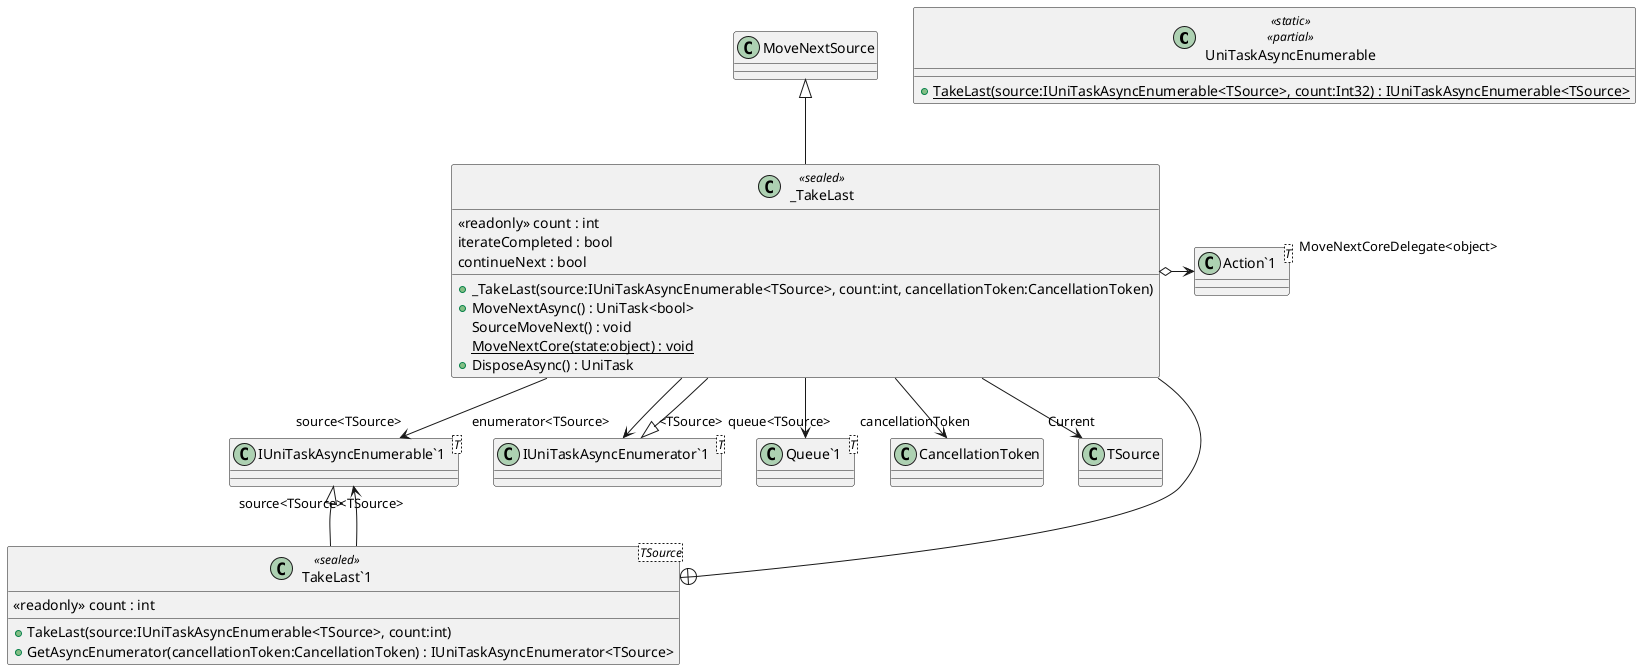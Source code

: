 @startuml
class UniTaskAsyncEnumerable <<static>> <<partial>> {
    + {static} TakeLast(source:IUniTaskAsyncEnumerable<TSource>, count:Int32) : IUniTaskAsyncEnumerable<TSource>
}
class "TakeLast`1"<TSource> <<sealed>> {
    <<readonly>> count : int
    + TakeLast(source:IUniTaskAsyncEnumerable<TSource>, count:int)
    + GetAsyncEnumerator(cancellationToken:CancellationToken) : IUniTaskAsyncEnumerator<TSource>
}
class "IUniTaskAsyncEnumerable`1"<T> {
}
class _TakeLast <<sealed>> {
    <<readonly>> count : int
    iterateCompleted : bool
    continueNext : bool
    + _TakeLast(source:IUniTaskAsyncEnumerable<TSource>, count:int, cancellationToken:CancellationToken)
    + MoveNextAsync() : UniTask<bool>
    SourceMoveNext() : void
    {static} MoveNextCore(state:object) : void
    + DisposeAsync() : UniTask
}
class "IUniTaskAsyncEnumerator`1"<T> {
}
class "Action`1"<T> {
}
class "Queue`1"<T> {
}
"IUniTaskAsyncEnumerable`1" "<TSource>" <|-- "TakeLast`1"
"TakeLast`1" --> "source<TSource>" "IUniTaskAsyncEnumerable`1"
"TakeLast`1" +-- _TakeLast
MoveNextSource <|-- _TakeLast
"IUniTaskAsyncEnumerator`1" "<TSource>" <|-- _TakeLast
_TakeLast o-> "MoveNextCoreDelegate<object>" "Action`1"
_TakeLast --> "source<TSource>" "IUniTaskAsyncEnumerable`1"
_TakeLast --> "cancellationToken" CancellationToken
_TakeLast --> "enumerator<TSource>" "IUniTaskAsyncEnumerator`1"
_TakeLast --> "queue<TSource>" "Queue`1"
_TakeLast --> "Current" TSource
@enduml
